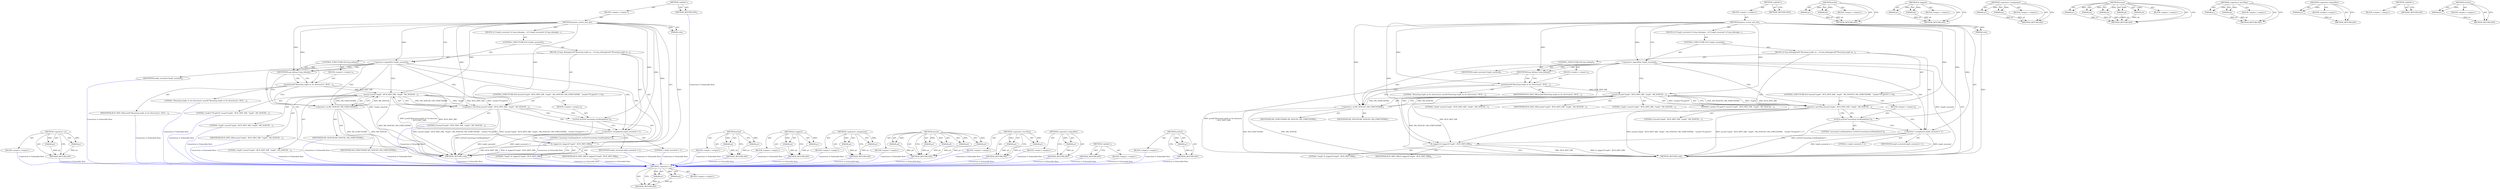 digraph "errExit" {
vulnerable_88 [label=<(METHOD,&lt;operator&gt;.or)>];
vulnerable_89 [label=<(PARAM,p1)>];
vulnerable_90 [label=<(PARAM,p2)>];
vulnerable_91 [label=<(BLOCK,&lt;empty&gt;,&lt;empty&gt;)>];
vulnerable_92 [label=<(METHOD_RETURN,ANY)>];
vulnerable_6 [label=<(METHOD,&lt;global&gt;)<SUB>1</SUB>>];
vulnerable_7 [label=<(BLOCK,&lt;empty&gt;,&lt;empty&gt;)<SUB>1</SUB>>];
vulnerable_8 [label=<(METHOD,preproc_mount_mnt_dir)<SUB>1</SUB>>];
vulnerable_9 [label=<(PARAM,void)<SUB>1</SUB>>];
vulnerable_10 [label=<(BLOCK,{
	if (!tmpfs_mounted) {
		if (arg_debug)
			pr...,{
	if (!tmpfs_mounted) {
		if (arg_debug)
			pr...)<SUB>1</SUB>>];
vulnerable_11 [label=<(CONTROL_STRUCTURE,IF,if (!tmpfs_mounted))<SUB>2</SUB>>];
vulnerable_12 [label=<(&lt;operator&gt;.logicalNot,!tmpfs_mounted)<SUB>2</SUB>>];
vulnerable_13 [label=<(IDENTIFIER,tmpfs_mounted,!tmpfs_mounted)<SUB>2</SUB>>];
vulnerable_14 [label=<(BLOCK,{
		if (arg_debug)
			printf(&quot;Mounting tmpfs on...,{
		if (arg_debug)
			printf(&quot;Mounting tmpfs on...)<SUB>2</SUB>>];
vulnerable_15 [label=<(CONTROL_STRUCTURE,IF,if (arg_debug))<SUB>3</SUB>>];
vulnerable_16 [label=<(IDENTIFIER,arg_debug,if (arg_debug))<SUB>3</SUB>>];
vulnerable_17 [label=<(BLOCK,&lt;empty&gt;,&lt;empty&gt;)<SUB>4</SUB>>];
vulnerable_18 [label=<(printf,printf(&quot;Mounting tmpfs on %s directory\n&quot;, RUN_...)<SUB>4</SUB>>];
vulnerable_19 [label=<(LITERAL,&quot;Mounting tmpfs on %s directory\n&quot;,printf(&quot;Mounting tmpfs on %s directory\n&quot;, RUN_...)<SUB>4</SUB>>];
vulnerable_20 [label=<(IDENTIFIER,RUN_MNT_DIR,printf(&quot;Mounting tmpfs on %s directory\n&quot;, RUN_...)<SUB>4</SUB>>];
vulnerable_21 [label=<(CONTROL_STRUCTURE,IF,if (mount(&quot;tmpfs&quot;, RUN_MNT_DIR, &quot;tmpfs&quot;, MS_NOSUID | MS_STRICTATIME,  &quot;mode=755,gid=0&quot;) &lt; 0))<SUB>5</SUB>>];
vulnerable_22 [label=<(&lt;operator&gt;.lessThan,mount(&quot;tmpfs&quot;, RUN_MNT_DIR, &quot;tmpfs&quot;, MS_NOSUID ...)<SUB>5</SUB>>];
vulnerable_23 [label=<(mount,mount(&quot;tmpfs&quot;, RUN_MNT_DIR, &quot;tmpfs&quot;, MS_NOSUID ...)<SUB>5</SUB>>];
vulnerable_24 [label=<(LITERAL,&quot;tmpfs&quot;,mount(&quot;tmpfs&quot;, RUN_MNT_DIR, &quot;tmpfs&quot;, MS_NOSUID ...)<SUB>5</SUB>>];
vulnerable_25 [label=<(IDENTIFIER,RUN_MNT_DIR,mount(&quot;tmpfs&quot;, RUN_MNT_DIR, &quot;tmpfs&quot;, MS_NOSUID ...)<SUB>5</SUB>>];
vulnerable_26 [label=<(LITERAL,&quot;tmpfs&quot;,mount(&quot;tmpfs&quot;, RUN_MNT_DIR, &quot;tmpfs&quot;, MS_NOSUID ...)<SUB>5</SUB>>];
vulnerable_27 [label=<(&lt;operator&gt;.or,MS_NOSUID | MS_STRICTATIME)<SUB>5</SUB>>];
vulnerable_28 [label=<(IDENTIFIER,MS_NOSUID,MS_NOSUID | MS_STRICTATIME)<SUB>5</SUB>>];
vulnerable_29 [label=<(IDENTIFIER,MS_STRICTATIME,MS_NOSUID | MS_STRICTATIME)<SUB>5</SUB>>];
vulnerable_30 [label=<(LITERAL,&quot;mode=755,gid=0&quot;,mount(&quot;tmpfs&quot;, RUN_MNT_DIR, &quot;tmpfs&quot;, MS_NOSUID ...)<SUB>5</SUB>>];
vulnerable_31 [label=<(LITERAL,0,mount(&quot;tmpfs&quot;, RUN_MNT_DIR, &quot;tmpfs&quot;, MS_NOSUID ...)<SUB>5</SUB>>];
vulnerable_32 [label=<(BLOCK,&lt;empty&gt;,&lt;empty&gt;)<SUB>6</SUB>>];
vulnerable_33 [label=<(errExit,errExit(&quot;mounting /run/firejail/mnt&quot;))<SUB>6</SUB>>];
vulnerable_34 [label=<(LITERAL,&quot;mounting /run/firejail/mnt&quot;,errExit(&quot;mounting /run/firejail/mnt&quot;))<SUB>6</SUB>>];
vulnerable_35 [label=<(&lt;operator&gt;.assignment,tmpfs_mounted = 1)<SUB>7</SUB>>];
vulnerable_36 [label=<(IDENTIFIER,tmpfs_mounted,tmpfs_mounted = 1)<SUB>7</SUB>>];
vulnerable_37 [label=<(LITERAL,1,tmpfs_mounted = 1)<SUB>7</SUB>>];
vulnerable_38 [label=<(fs_logger2,fs_logger2(&quot;tmpfs&quot;, RUN_MNT_DIR))<SUB>8</SUB>>];
vulnerable_39 [label=<(LITERAL,&quot;tmpfs&quot;,fs_logger2(&quot;tmpfs&quot;, RUN_MNT_DIR))<SUB>8</SUB>>];
vulnerable_40 [label=<(IDENTIFIER,RUN_MNT_DIR,fs_logger2(&quot;tmpfs&quot;, RUN_MNT_DIR))<SUB>8</SUB>>];
vulnerable_41 [label=<(METHOD_RETURN,void)<SUB>1</SUB>>];
vulnerable_43 [label=<(METHOD_RETURN,ANY)<SUB>1</SUB>>];
vulnerable_70 [label=<(METHOD,printf)>];
vulnerable_71 [label=<(PARAM,p1)>];
vulnerable_72 [label=<(PARAM,p2)>];
vulnerable_73 [label=<(BLOCK,&lt;empty&gt;,&lt;empty&gt;)>];
vulnerable_74 [label=<(METHOD_RETURN,ANY)>];
vulnerable_102 [label=<(METHOD,fs_logger2)>];
vulnerable_103 [label=<(PARAM,p1)>];
vulnerable_104 [label=<(PARAM,p2)>];
vulnerable_105 [label=<(BLOCK,&lt;empty&gt;,&lt;empty&gt;)>];
vulnerable_106 [label=<(METHOD_RETURN,ANY)>];
vulnerable_97 [label=<(METHOD,&lt;operator&gt;.assignment)>];
vulnerable_98 [label=<(PARAM,p1)>];
vulnerable_99 [label=<(PARAM,p2)>];
vulnerable_100 [label=<(BLOCK,&lt;empty&gt;,&lt;empty&gt;)>];
vulnerable_101 [label=<(METHOD_RETURN,ANY)>];
vulnerable_80 [label=<(METHOD,mount)>];
vulnerable_81 [label=<(PARAM,p1)>];
vulnerable_82 [label=<(PARAM,p2)>];
vulnerable_83 [label=<(PARAM,p3)>];
vulnerable_84 [label=<(PARAM,p4)>];
vulnerable_85 [label=<(PARAM,p5)>];
vulnerable_86 [label=<(BLOCK,&lt;empty&gt;,&lt;empty&gt;)>];
vulnerable_87 [label=<(METHOD_RETURN,ANY)>];
vulnerable_75 [label=<(METHOD,&lt;operator&gt;.lessThan)>];
vulnerable_76 [label=<(PARAM,p1)>];
vulnerable_77 [label=<(PARAM,p2)>];
vulnerable_78 [label=<(BLOCK,&lt;empty&gt;,&lt;empty&gt;)>];
vulnerable_79 [label=<(METHOD_RETURN,ANY)>];
vulnerable_66 [label=<(METHOD,&lt;operator&gt;.logicalNot)>];
vulnerable_67 [label=<(PARAM,p1)>];
vulnerable_68 [label=<(BLOCK,&lt;empty&gt;,&lt;empty&gt;)>];
vulnerable_69 [label=<(METHOD_RETURN,ANY)>];
vulnerable_60 [label=<(METHOD,&lt;global&gt;)<SUB>1</SUB>>];
vulnerable_61 [label=<(BLOCK,&lt;empty&gt;,&lt;empty&gt;)>];
vulnerable_62 [label=<(METHOD_RETURN,ANY)>];
vulnerable_93 [label=<(METHOD,errExit)>];
vulnerable_94 [label=<(PARAM,p1)>];
vulnerable_95 [label=<(BLOCK,&lt;empty&gt;,&lt;empty&gt;)>];
vulnerable_96 [label=<(METHOD_RETURN,ANY)>];
fixed_88 [label=<(METHOD,&lt;operator&gt;.or)>];
fixed_89 [label=<(PARAM,p1)>];
fixed_90 [label=<(PARAM,p2)>];
fixed_91 [label=<(BLOCK,&lt;empty&gt;,&lt;empty&gt;)>];
fixed_92 [label=<(METHOD_RETURN,ANY)>];
fixed_6 [label=<(METHOD,&lt;global&gt;)<SUB>1</SUB>>];
fixed_7 [label=<(BLOCK,&lt;empty&gt;,&lt;empty&gt;)<SUB>1</SUB>>];
fixed_8 [label=<(METHOD,preproc_mount_mnt_dir)<SUB>1</SUB>>];
fixed_9 [label=<(PARAM,void)<SUB>1</SUB>>];
fixed_10 [label=<(BLOCK,{
	if (!tmpfs_mounted) {
		if (arg_debug)
			pr...,{
	if (!tmpfs_mounted) {
		if (arg_debug)
			pr...)<SUB>1</SUB>>];
fixed_11 [label=<(CONTROL_STRUCTURE,IF,if (!tmpfs_mounted))<SUB>2</SUB>>];
fixed_12 [label=<(&lt;operator&gt;.logicalNot,!tmpfs_mounted)<SUB>2</SUB>>];
fixed_13 [label=<(IDENTIFIER,tmpfs_mounted,!tmpfs_mounted)<SUB>2</SUB>>];
fixed_14 [label=<(BLOCK,{
		if (arg_debug)
			printf(&quot;Mounting tmpfs on...,{
		if (arg_debug)
			printf(&quot;Mounting tmpfs on...)<SUB>2</SUB>>];
fixed_15 [label=<(CONTROL_STRUCTURE,IF,if (arg_debug))<SUB>3</SUB>>];
fixed_16 [label=<(IDENTIFIER,arg_debug,if (arg_debug))<SUB>3</SUB>>];
fixed_17 [label=<(BLOCK,&lt;empty&gt;,&lt;empty&gt;)<SUB>4</SUB>>];
fixed_18 [label=<(printf,printf(&quot;Mounting tmpfs on %s directory\n&quot;, RUN_...)<SUB>4</SUB>>];
fixed_19 [label=<(LITERAL,&quot;Mounting tmpfs on %s directory\n&quot;,printf(&quot;Mounting tmpfs on %s directory\n&quot;, RUN_...)<SUB>4</SUB>>];
fixed_20 [label=<(IDENTIFIER,RUN_MNT_DIR,printf(&quot;Mounting tmpfs on %s directory\n&quot;, RUN_...)<SUB>4</SUB>>];
fixed_21 [label=<(CONTROL_STRUCTURE,IF,if (mount(&quot;tmpfs&quot;, RUN_MNT_DIR, &quot;tmpfs&quot;, MS_NOSUID | MS_STRICTATIME,  &quot;mode=755,gid=0&quot;) &lt; 0))<SUB>5</SUB>>];
fixed_22 [label=<(&lt;operator&gt;.lessThan,mount(&quot;tmpfs&quot;, RUN_MNT_DIR, &quot;tmpfs&quot;, MS_NOSUID ...)<SUB>5</SUB>>];
fixed_23 [label=<(mount,mount(&quot;tmpfs&quot;, RUN_MNT_DIR, &quot;tmpfs&quot;, MS_NOSUID ...)<SUB>5</SUB>>];
fixed_24 [label=<(LITERAL,&quot;tmpfs&quot;,mount(&quot;tmpfs&quot;, RUN_MNT_DIR, &quot;tmpfs&quot;, MS_NOSUID ...)<SUB>5</SUB>>];
fixed_25 [label=<(IDENTIFIER,RUN_MNT_DIR,mount(&quot;tmpfs&quot;, RUN_MNT_DIR, &quot;tmpfs&quot;, MS_NOSUID ...)<SUB>5</SUB>>];
fixed_26 [label=<(LITERAL,&quot;tmpfs&quot;,mount(&quot;tmpfs&quot;, RUN_MNT_DIR, &quot;tmpfs&quot;, MS_NOSUID ...)<SUB>5</SUB>>];
fixed_27 [label=<(&lt;operator&gt;.or,MS_NOSUID | MS_STRICTATIME)<SUB>5</SUB>>];
fixed_28 [label=<(IDENTIFIER,MS_NOSUID,MS_NOSUID | MS_STRICTATIME)<SUB>5</SUB>>];
fixed_29 [label=<(IDENTIFIER,MS_STRICTATIME,MS_NOSUID | MS_STRICTATIME)<SUB>5</SUB>>];
fixed_30 [label=<(LITERAL,&quot;mode=755,gid=0&quot;,mount(&quot;tmpfs&quot;, RUN_MNT_DIR, &quot;tmpfs&quot;, MS_NOSUID ...)<SUB>5</SUB>>];
fixed_31 [label=<(LITERAL,0,mount(&quot;tmpfs&quot;, RUN_MNT_DIR, &quot;tmpfs&quot;, MS_NOSUID ...)<SUB>5</SUB>>];
fixed_32 [label=<(BLOCK,&lt;empty&gt;,&lt;empty&gt;)<SUB>6</SUB>>];
fixed_33 [label=<(errExit,errExit(&quot;mounting /run/firejail/mnt&quot;))<SUB>6</SUB>>];
fixed_34 [label=<(LITERAL,&quot;mounting /run/firejail/mnt&quot;,errExit(&quot;mounting /run/firejail/mnt&quot;))<SUB>6</SUB>>];
fixed_35 [label=<(&lt;operator&gt;.assignment,tmpfs_mounted = 1)<SUB>7</SUB>>];
fixed_36 [label=<(IDENTIFIER,tmpfs_mounted,tmpfs_mounted = 1)<SUB>7</SUB>>];
fixed_37 [label=<(LITERAL,1,tmpfs_mounted = 1)<SUB>7</SUB>>];
fixed_38 [label=<(fs_logger2,fs_logger2(&quot;tmpfs&quot;, RUN_MNT_DIR))<SUB>8</SUB>>];
fixed_39 [label=<(LITERAL,&quot;tmpfs&quot;,fs_logger2(&quot;tmpfs&quot;, RUN_MNT_DIR))<SUB>8</SUB>>];
fixed_40 [label=<(IDENTIFIER,RUN_MNT_DIR,fs_logger2(&quot;tmpfs&quot;, RUN_MNT_DIR))<SUB>8</SUB>>];
fixed_41 [label=<(METHOD_RETURN,void)<SUB>1</SUB>>];
fixed_43 [label=<(METHOD_RETURN,ANY)<SUB>1</SUB>>];
fixed_70 [label=<(METHOD,printf)>];
fixed_71 [label=<(PARAM,p1)>];
fixed_72 [label=<(PARAM,p2)>];
fixed_73 [label=<(BLOCK,&lt;empty&gt;,&lt;empty&gt;)>];
fixed_74 [label=<(METHOD_RETURN,ANY)>];
fixed_102 [label=<(METHOD,fs_logger2)>];
fixed_103 [label=<(PARAM,p1)>];
fixed_104 [label=<(PARAM,p2)>];
fixed_105 [label=<(BLOCK,&lt;empty&gt;,&lt;empty&gt;)>];
fixed_106 [label=<(METHOD_RETURN,ANY)>];
fixed_97 [label=<(METHOD,&lt;operator&gt;.assignment)>];
fixed_98 [label=<(PARAM,p1)>];
fixed_99 [label=<(PARAM,p2)>];
fixed_100 [label=<(BLOCK,&lt;empty&gt;,&lt;empty&gt;)>];
fixed_101 [label=<(METHOD_RETURN,ANY)>];
fixed_80 [label=<(METHOD,mount)>];
fixed_81 [label=<(PARAM,p1)>];
fixed_82 [label=<(PARAM,p2)>];
fixed_83 [label=<(PARAM,p3)>];
fixed_84 [label=<(PARAM,p4)>];
fixed_85 [label=<(PARAM,p5)>];
fixed_86 [label=<(BLOCK,&lt;empty&gt;,&lt;empty&gt;)>];
fixed_87 [label=<(METHOD_RETURN,ANY)>];
fixed_75 [label=<(METHOD,&lt;operator&gt;.lessThan)>];
fixed_76 [label=<(PARAM,p1)>];
fixed_77 [label=<(PARAM,p2)>];
fixed_78 [label=<(BLOCK,&lt;empty&gt;,&lt;empty&gt;)>];
fixed_79 [label=<(METHOD_RETURN,ANY)>];
fixed_66 [label=<(METHOD,&lt;operator&gt;.logicalNot)>];
fixed_67 [label=<(PARAM,p1)>];
fixed_68 [label=<(BLOCK,&lt;empty&gt;,&lt;empty&gt;)>];
fixed_69 [label=<(METHOD_RETURN,ANY)>];
fixed_60 [label=<(METHOD,&lt;global&gt;)<SUB>1</SUB>>];
fixed_61 [label=<(BLOCK,&lt;empty&gt;,&lt;empty&gt;)>];
fixed_62 [label=<(METHOD_RETURN,ANY)>];
fixed_93 [label=<(METHOD,errExit)>];
fixed_94 [label=<(PARAM,p1)>];
fixed_95 [label=<(BLOCK,&lt;empty&gt;,&lt;empty&gt;)>];
fixed_96 [label=<(METHOD_RETURN,ANY)>];
vulnerable_88 -> vulnerable_89  [key=0, label="AST: "];
vulnerable_88 -> vulnerable_89  [key=1, label="DDG: "];
vulnerable_88 -> vulnerable_91  [key=0, label="AST: "];
vulnerable_88 -> vulnerable_90  [key=0, label="AST: "];
vulnerable_88 -> vulnerable_90  [key=1, label="DDG: "];
vulnerable_88 -> vulnerable_92  [key=0, label="AST: "];
vulnerable_88 -> vulnerable_92  [key=1, label="CFG: "];
vulnerable_89 -> vulnerable_92  [key=0, label="DDG: p1"];
vulnerable_90 -> vulnerable_92  [key=0, label="DDG: p2"];
vulnerable_6 -> vulnerable_7  [key=0, label="AST: "];
vulnerable_6 -> vulnerable_43  [key=0, label="AST: "];
vulnerable_6 -> vulnerable_43  [key=1, label="CFG: "];
vulnerable_7 -> vulnerable_8  [key=0, label="AST: "];
vulnerable_8 -> vulnerable_9  [key=0, label="AST: "];
vulnerable_8 -> vulnerable_9  [key=1, label="DDG: "];
vulnerable_8 -> vulnerable_10  [key=0, label="AST: "];
vulnerable_8 -> vulnerable_41  [key=0, label="AST: "];
vulnerable_8 -> vulnerable_12  [key=0, label="CFG: "];
vulnerable_8 -> vulnerable_12  [key=1, label="DDG: "];
vulnerable_8 -> vulnerable_35  [key=0, label="DDG: "];
vulnerable_8 -> vulnerable_16  [key=0, label="DDG: "];
vulnerable_8 -> vulnerable_38  [key=0, label="DDG: "];
vulnerable_8 -> vulnerable_22  [key=0, label="DDG: "];
vulnerable_8 -> vulnerable_18  [key=0, label="DDG: "];
vulnerable_8 -> vulnerable_23  [key=0, label="DDG: "];
vulnerable_8 -> vulnerable_33  [key=0, label="DDG: "];
vulnerable_8 -> vulnerable_27  [key=0, label="DDG: "];
vulnerable_9 -> vulnerable_41  [key=0, label="DDG: "];
vulnerable_10 -> vulnerable_11  [key=0, label="AST: "];
vulnerable_11 -> vulnerable_12  [key=0, label="AST: "];
vulnerable_11 -> vulnerable_14  [key=0, label="AST: "];
vulnerable_12 -> vulnerable_13  [key=0, label="AST: "];
vulnerable_12 -> vulnerable_16  [key=0, label="CFG: "];
vulnerable_12 -> vulnerable_16  [key=1, label="CDG: "];
vulnerable_12 -> vulnerable_41  [key=0, label="CFG: "];
vulnerable_12 -> vulnerable_41  [key=1, label="DDG: !tmpfs_mounted"];
vulnerable_12 -> vulnerable_23  [key=0, label="CDG: "];
vulnerable_12 -> vulnerable_35  [key=0, label="CDG: "];
vulnerable_12 -> vulnerable_38  [key=0, label="CDG: "];
vulnerable_12 -> vulnerable_22  [key=0, label="CDG: "];
vulnerable_12 -> vulnerable_27  [key=0, label="CDG: "];
vulnerable_14 -> vulnerable_15  [key=0, label="AST: "];
vulnerable_14 -> vulnerable_21  [key=0, label="AST: "];
vulnerable_14 -> vulnerable_35  [key=0, label="AST: "];
vulnerable_14 -> vulnerable_38  [key=0, label="AST: "];
vulnerable_15 -> vulnerable_16  [key=0, label="AST: "];
vulnerable_15 -> vulnerable_17  [key=0, label="AST: "];
vulnerable_16 -> vulnerable_18  [key=0, label="CFG: "];
vulnerable_16 -> vulnerable_18  [key=1, label="CDG: "];
vulnerable_16 -> vulnerable_27  [key=0, label="CFG: "];
vulnerable_17 -> vulnerable_18  [key=0, label="AST: "];
vulnerable_18 -> vulnerable_19  [key=0, label="AST: "];
vulnerable_18 -> vulnerable_20  [key=0, label="AST: "];
vulnerable_18 -> vulnerable_27  [key=0, label="CFG: "];
vulnerable_18 -> vulnerable_41  [key=0, label="DDG: printf(&quot;Mounting tmpfs on %s directory\n&quot;, RUN_MNT_DIR)"];
vulnerable_18 -> vulnerable_23  [key=0, label="DDG: RUN_MNT_DIR"];
vulnerable_21 -> vulnerable_22  [key=0, label="AST: "];
vulnerable_21 -> vulnerable_32  [key=0, label="AST: "];
vulnerable_22 -> vulnerable_23  [key=0, label="AST: "];
vulnerable_22 -> vulnerable_31  [key=0, label="AST: "];
vulnerable_22 -> vulnerable_33  [key=0, label="CFG: "];
vulnerable_22 -> vulnerable_33  [key=1, label="CDG: "];
vulnerable_22 -> vulnerable_35  [key=0, label="CFG: "];
vulnerable_22 -> vulnerable_41  [key=0, label="DDG: mount(&quot;tmpfs&quot;, RUN_MNT_DIR, &quot;tmpfs&quot;, MS_NOSUID | MS_STRICTATIME,  &quot;mode=755,gid=0&quot;)"];
vulnerable_22 -> vulnerable_41  [key=1, label="DDG: mount(&quot;tmpfs&quot;, RUN_MNT_DIR, &quot;tmpfs&quot;, MS_NOSUID | MS_STRICTATIME,  &quot;mode=755,gid=0&quot;) &lt; 0"];
vulnerable_23 -> vulnerable_24  [key=0, label="AST: "];
vulnerable_23 -> vulnerable_25  [key=0, label="AST: "];
vulnerable_23 -> vulnerable_26  [key=0, label="AST: "];
vulnerable_23 -> vulnerable_27  [key=0, label="AST: "];
vulnerable_23 -> vulnerable_30  [key=0, label="AST: "];
vulnerable_23 -> vulnerable_22  [key=0, label="CFG: "];
vulnerable_23 -> vulnerable_22  [key=1, label="DDG: MS_NOSUID | MS_STRICTATIME"];
vulnerable_23 -> vulnerable_22  [key=2, label="DDG: &quot;tmpfs&quot;"];
vulnerable_23 -> vulnerable_22  [key=3, label="DDG: RUN_MNT_DIR"];
vulnerable_23 -> vulnerable_22  [key=4, label="DDG: &quot;mode=755,gid=0&quot;"];
vulnerable_23 -> vulnerable_41  [key=0, label="DDG: MS_NOSUID | MS_STRICTATIME"];
vulnerable_23 -> vulnerable_38  [key=0, label="DDG: RUN_MNT_DIR"];
vulnerable_27 -> vulnerable_28  [key=0, label="AST: "];
vulnerable_27 -> vulnerable_29  [key=0, label="AST: "];
vulnerable_27 -> vulnerable_23  [key=0, label="CFG: "];
vulnerable_27 -> vulnerable_23  [key=1, label="DDG: MS_NOSUID"];
vulnerable_27 -> vulnerable_23  [key=2, label="DDG: MS_STRICTATIME"];
vulnerable_27 -> vulnerable_41  [key=0, label="DDG: MS_STRICTATIME"];
vulnerable_27 -> vulnerable_41  [key=1, label="DDG: MS_NOSUID"];
vulnerable_32 -> vulnerable_33  [key=0, label="AST: "];
vulnerable_33 -> vulnerable_34  [key=0, label="AST: "];
vulnerable_33 -> vulnerable_35  [key=0, label="CFG: "];
vulnerable_33 -> vulnerable_41  [key=0, label="DDG: errExit(&quot;mounting /run/firejail/mnt&quot;)"];
vulnerable_35 -> vulnerable_36  [key=0, label="AST: "];
vulnerable_35 -> vulnerable_37  [key=0, label="AST: "];
vulnerable_35 -> vulnerable_38  [key=0, label="CFG: "];
vulnerable_35 -> vulnerable_41  [key=0, label="DDG: tmpfs_mounted"];
vulnerable_35 -> vulnerable_41  [key=1, label="DDG: tmpfs_mounted = 1"];
vulnerable_38 -> vulnerable_39  [key=0, label="AST: "];
vulnerable_38 -> vulnerable_40  [key=0, label="AST: "];
vulnerable_38 -> vulnerable_41  [key=0, label="CFG: "];
vulnerable_38 -> vulnerable_41  [key=1, label="DDG: RUN_MNT_DIR"];
vulnerable_38 -> vulnerable_41  [key=2, label="DDG: fs_logger2(&quot;tmpfs&quot;, RUN_MNT_DIR)"];
vulnerable_70 -> vulnerable_71  [key=0, label="AST: "];
vulnerable_70 -> vulnerable_71  [key=1, label="DDG: "];
vulnerable_70 -> vulnerable_73  [key=0, label="AST: "];
vulnerable_70 -> vulnerable_72  [key=0, label="AST: "];
vulnerable_70 -> vulnerable_72  [key=1, label="DDG: "];
vulnerable_70 -> vulnerable_74  [key=0, label="AST: "];
vulnerable_70 -> vulnerable_74  [key=1, label="CFG: "];
vulnerable_71 -> vulnerable_74  [key=0, label="DDG: p1"];
vulnerable_72 -> vulnerable_74  [key=0, label="DDG: p2"];
vulnerable_102 -> vulnerable_103  [key=0, label="AST: "];
vulnerable_102 -> vulnerable_103  [key=1, label="DDG: "];
vulnerable_102 -> vulnerable_105  [key=0, label="AST: "];
vulnerable_102 -> vulnerable_104  [key=0, label="AST: "];
vulnerable_102 -> vulnerable_104  [key=1, label="DDG: "];
vulnerable_102 -> vulnerable_106  [key=0, label="AST: "];
vulnerable_102 -> vulnerable_106  [key=1, label="CFG: "];
vulnerable_103 -> vulnerable_106  [key=0, label="DDG: p1"];
vulnerable_104 -> vulnerable_106  [key=0, label="DDG: p2"];
vulnerable_97 -> vulnerable_98  [key=0, label="AST: "];
vulnerable_97 -> vulnerable_98  [key=1, label="DDG: "];
vulnerable_97 -> vulnerable_100  [key=0, label="AST: "];
vulnerable_97 -> vulnerable_99  [key=0, label="AST: "];
vulnerable_97 -> vulnerable_99  [key=1, label="DDG: "];
vulnerable_97 -> vulnerable_101  [key=0, label="AST: "];
vulnerable_97 -> vulnerable_101  [key=1, label="CFG: "];
vulnerable_98 -> vulnerable_101  [key=0, label="DDG: p1"];
vulnerable_99 -> vulnerable_101  [key=0, label="DDG: p2"];
vulnerable_80 -> vulnerable_81  [key=0, label="AST: "];
vulnerable_80 -> vulnerable_81  [key=1, label="DDG: "];
vulnerable_80 -> vulnerable_86  [key=0, label="AST: "];
vulnerable_80 -> vulnerable_82  [key=0, label="AST: "];
vulnerable_80 -> vulnerable_82  [key=1, label="DDG: "];
vulnerable_80 -> vulnerable_87  [key=0, label="AST: "];
vulnerable_80 -> vulnerable_87  [key=1, label="CFG: "];
vulnerable_80 -> vulnerable_83  [key=0, label="AST: "];
vulnerable_80 -> vulnerable_83  [key=1, label="DDG: "];
vulnerable_80 -> vulnerable_84  [key=0, label="AST: "];
vulnerable_80 -> vulnerable_84  [key=1, label="DDG: "];
vulnerable_80 -> vulnerable_85  [key=0, label="AST: "];
vulnerable_80 -> vulnerable_85  [key=1, label="DDG: "];
vulnerable_81 -> vulnerable_87  [key=0, label="DDG: p1"];
vulnerable_82 -> vulnerable_87  [key=0, label="DDG: p2"];
vulnerable_83 -> vulnerable_87  [key=0, label="DDG: p3"];
vulnerable_84 -> vulnerable_87  [key=0, label="DDG: p4"];
vulnerable_85 -> vulnerable_87  [key=0, label="DDG: p5"];
vulnerable_75 -> vulnerable_76  [key=0, label="AST: "];
vulnerable_75 -> vulnerable_76  [key=1, label="DDG: "];
vulnerable_75 -> vulnerable_78  [key=0, label="AST: "];
vulnerable_75 -> vulnerable_77  [key=0, label="AST: "];
vulnerable_75 -> vulnerable_77  [key=1, label="DDG: "];
vulnerable_75 -> vulnerable_79  [key=0, label="AST: "];
vulnerable_75 -> vulnerable_79  [key=1, label="CFG: "];
vulnerable_76 -> vulnerable_79  [key=0, label="DDG: p1"];
vulnerable_77 -> vulnerable_79  [key=0, label="DDG: p2"];
vulnerable_66 -> vulnerable_67  [key=0, label="AST: "];
vulnerable_66 -> vulnerable_67  [key=1, label="DDG: "];
vulnerable_66 -> vulnerable_68  [key=0, label="AST: "];
vulnerable_66 -> vulnerable_69  [key=0, label="AST: "];
vulnerable_66 -> vulnerable_69  [key=1, label="CFG: "];
vulnerable_67 -> vulnerable_69  [key=0, label="DDG: p1"];
vulnerable_60 -> vulnerable_61  [key=0, label="AST: "];
vulnerable_60 -> vulnerable_62  [key=0, label="AST: "];
vulnerable_60 -> vulnerable_62  [key=1, label="CFG: "];
vulnerable_93 -> vulnerable_94  [key=0, label="AST: "];
vulnerable_93 -> vulnerable_94  [key=1, label="DDG: "];
vulnerable_93 -> vulnerable_95  [key=0, label="AST: "];
vulnerable_93 -> vulnerable_96  [key=0, label="AST: "];
vulnerable_93 -> vulnerable_96  [key=1, label="CFG: "];
vulnerable_94 -> vulnerable_96  [key=0, label="DDG: p1"];
fixed_88 -> fixed_89  [key=0, label="AST: "];
fixed_88 -> fixed_89  [key=1, label="DDG: "];
fixed_88 -> fixed_91  [key=0, label="AST: "];
fixed_88 -> fixed_90  [key=0, label="AST: "];
fixed_88 -> fixed_90  [key=1, label="DDG: "];
fixed_88 -> fixed_92  [key=0, label="AST: "];
fixed_88 -> fixed_92  [key=1, label="CFG: "];
fixed_89 -> fixed_92  [key=0, label="DDG: p1"];
fixed_90 -> fixed_92  [key=0, label="DDG: p2"];
fixed_91 -> vulnerable_88  [color=blue, key=0, label="Connection to Vulnerable Root", penwidth="2.0", style=dashed];
fixed_92 -> vulnerable_88  [color=blue, key=0, label="Connection to Vulnerable Root", penwidth="2.0", style=dashed];
fixed_6 -> fixed_7  [key=0, label="AST: "];
fixed_6 -> fixed_43  [key=0, label="AST: "];
fixed_6 -> fixed_43  [key=1, label="CFG: "];
fixed_7 -> fixed_8  [key=0, label="AST: "];
fixed_8 -> fixed_9  [key=0, label="AST: "];
fixed_8 -> fixed_9  [key=1, label="DDG: "];
fixed_8 -> fixed_10  [key=0, label="AST: "];
fixed_8 -> fixed_41  [key=0, label="AST: "];
fixed_8 -> fixed_12  [key=0, label="CFG: "];
fixed_8 -> fixed_12  [key=1, label="DDG: "];
fixed_8 -> fixed_35  [key=0, label="DDG: "];
fixed_8 -> fixed_16  [key=0, label="DDG: "];
fixed_8 -> fixed_38  [key=0, label="DDG: "];
fixed_8 -> fixed_22  [key=0, label="DDG: "];
fixed_8 -> fixed_18  [key=0, label="DDG: "];
fixed_8 -> fixed_23  [key=0, label="DDG: "];
fixed_8 -> fixed_33  [key=0, label="DDG: "];
fixed_8 -> fixed_27  [key=0, label="DDG: "];
fixed_9 -> fixed_41  [key=0, label="DDG: "];
fixed_10 -> fixed_11  [key=0, label="AST: "];
fixed_11 -> fixed_12  [key=0, label="AST: "];
fixed_11 -> fixed_14  [key=0, label="AST: "];
fixed_12 -> fixed_13  [key=0, label="AST: "];
fixed_12 -> fixed_16  [key=0, label="CFG: "];
fixed_12 -> fixed_16  [key=1, label="CDG: "];
fixed_12 -> fixed_41  [key=0, label="CFG: "];
fixed_12 -> fixed_41  [key=1, label="DDG: !tmpfs_mounted"];
fixed_12 -> fixed_23  [key=0, label="CDG: "];
fixed_12 -> fixed_35  [key=0, label="CDG: "];
fixed_12 -> fixed_38  [key=0, label="CDG: "];
fixed_12 -> fixed_22  [key=0, label="CDG: "];
fixed_12 -> fixed_27  [key=0, label="CDG: "];
fixed_13 -> vulnerable_88  [color=blue, key=0, label="Connection to Vulnerable Root", penwidth="2.0", style=dashed];
fixed_14 -> fixed_15  [key=0, label="AST: "];
fixed_14 -> fixed_21  [key=0, label="AST: "];
fixed_14 -> fixed_35  [key=0, label="AST: "];
fixed_14 -> fixed_38  [key=0, label="AST: "];
fixed_15 -> fixed_16  [key=0, label="AST: "];
fixed_15 -> fixed_17  [key=0, label="AST: "];
fixed_16 -> fixed_18  [key=0, label="CFG: "];
fixed_16 -> fixed_18  [key=1, label="CDG: "];
fixed_16 -> fixed_27  [key=0, label="CFG: "];
fixed_17 -> fixed_18  [key=0, label="AST: "];
fixed_18 -> fixed_19  [key=0, label="AST: "];
fixed_18 -> fixed_20  [key=0, label="AST: "];
fixed_18 -> fixed_27  [key=0, label="CFG: "];
fixed_18 -> fixed_41  [key=0, label="DDG: printf(&quot;Mounting tmpfs on %s directory\n&quot;, RUN_MNT_DIR)"];
fixed_18 -> fixed_23  [key=0, label="DDG: RUN_MNT_DIR"];
fixed_19 -> vulnerable_88  [color=blue, key=0, label="Connection to Vulnerable Root", penwidth="2.0", style=dashed];
fixed_20 -> vulnerable_88  [color=blue, key=0, label="Connection to Vulnerable Root", penwidth="2.0", style=dashed];
fixed_21 -> fixed_22  [key=0, label="AST: "];
fixed_21 -> fixed_32  [key=0, label="AST: "];
fixed_22 -> fixed_23  [key=0, label="AST: "];
fixed_22 -> fixed_31  [key=0, label="AST: "];
fixed_22 -> fixed_33  [key=0, label="CFG: "];
fixed_22 -> fixed_33  [key=1, label="CDG: "];
fixed_22 -> fixed_35  [key=0, label="CFG: "];
fixed_22 -> fixed_41  [key=0, label="DDG: mount(&quot;tmpfs&quot;, RUN_MNT_DIR, &quot;tmpfs&quot;, MS_NOSUID | MS_STRICTATIME,  &quot;mode=755,gid=0&quot;)"];
fixed_22 -> fixed_41  [key=1, label="DDG: mount(&quot;tmpfs&quot;, RUN_MNT_DIR, &quot;tmpfs&quot;, MS_NOSUID | MS_STRICTATIME,  &quot;mode=755,gid=0&quot;) &lt; 0"];
fixed_23 -> fixed_24  [key=0, label="AST: "];
fixed_23 -> fixed_25  [key=0, label="AST: "];
fixed_23 -> fixed_26  [key=0, label="AST: "];
fixed_23 -> fixed_27  [key=0, label="AST: "];
fixed_23 -> fixed_30  [key=0, label="AST: "];
fixed_23 -> fixed_22  [key=0, label="CFG: "];
fixed_23 -> fixed_22  [key=1, label="DDG: MS_NOSUID | MS_STRICTATIME"];
fixed_23 -> fixed_22  [key=2, label="DDG: &quot;tmpfs&quot;"];
fixed_23 -> fixed_22  [key=3, label="DDG: RUN_MNT_DIR"];
fixed_23 -> fixed_22  [key=4, label="DDG: &quot;mode=755,gid=0&quot;"];
fixed_23 -> fixed_41  [key=0, label="DDG: MS_NOSUID | MS_STRICTATIME"];
fixed_23 -> fixed_38  [key=0, label="DDG: RUN_MNT_DIR"];
fixed_24 -> vulnerable_88  [color=blue, key=0, label="Connection to Vulnerable Root", penwidth="2.0", style=dashed];
fixed_25 -> vulnerable_88  [color=blue, key=0, label="Connection to Vulnerable Root", penwidth="2.0", style=dashed];
fixed_26 -> vulnerable_88  [color=blue, key=0, label="Connection to Vulnerable Root", penwidth="2.0", style=dashed];
fixed_27 -> fixed_28  [key=0, label="AST: "];
fixed_27 -> fixed_29  [key=0, label="AST: "];
fixed_27 -> fixed_23  [key=0, label="CFG: "];
fixed_27 -> fixed_23  [key=1, label="DDG: MS_NOSUID"];
fixed_27 -> fixed_23  [key=2, label="DDG: MS_STRICTATIME"];
fixed_27 -> fixed_41  [key=0, label="DDG: MS_STRICTATIME"];
fixed_27 -> fixed_41  [key=1, label="DDG: MS_NOSUID"];
fixed_28 -> vulnerable_88  [color=blue, key=0, label="Connection to Vulnerable Root", penwidth="2.0", style=dashed];
fixed_29 -> vulnerable_88  [color=blue, key=0, label="Connection to Vulnerable Root", penwidth="2.0", style=dashed];
fixed_30 -> vulnerable_88  [color=blue, key=0, label="Connection to Vulnerable Root", penwidth="2.0", style=dashed];
fixed_31 -> vulnerable_88  [color=blue, key=0, label="Connection to Vulnerable Root", penwidth="2.0", style=dashed];
fixed_32 -> fixed_33  [key=0, label="AST: "];
fixed_33 -> fixed_34  [key=0, label="AST: "];
fixed_33 -> fixed_35  [key=0, label="CFG: "];
fixed_33 -> fixed_41  [key=0, label="DDG: errExit(&quot;mounting /run/firejail/mnt&quot;)"];
fixed_34 -> vulnerable_88  [color=blue, key=0, label="Connection to Vulnerable Root", penwidth="2.0", style=dashed];
fixed_35 -> fixed_36  [key=0, label="AST: "];
fixed_35 -> fixed_37  [key=0, label="AST: "];
fixed_35 -> fixed_38  [key=0, label="CFG: "];
fixed_35 -> fixed_41  [key=0, label="DDG: tmpfs_mounted"];
fixed_35 -> fixed_41  [key=1, label="DDG: tmpfs_mounted = 1"];
fixed_36 -> vulnerable_88  [color=blue, key=0, label="Connection to Vulnerable Root", penwidth="2.0", style=dashed];
fixed_37 -> vulnerable_88  [color=blue, key=0, label="Connection to Vulnerable Root", penwidth="2.0", style=dashed];
fixed_38 -> fixed_39  [key=0, label="AST: "];
fixed_38 -> fixed_40  [key=0, label="AST: "];
fixed_38 -> fixed_41  [key=0, label="CFG: "];
fixed_38 -> fixed_41  [key=1, label="DDG: RUN_MNT_DIR"];
fixed_38 -> fixed_41  [key=2, label="DDG: fs_logger2(&quot;tmpfs&quot;, RUN_MNT_DIR)"];
fixed_39 -> vulnerable_88  [color=blue, key=0, label="Connection to Vulnerable Root", penwidth="2.0", style=dashed];
fixed_40 -> vulnerable_88  [color=blue, key=0, label="Connection to Vulnerable Root", penwidth="2.0", style=dashed];
fixed_41 -> vulnerable_88  [color=blue, key=0, label="Connection to Vulnerable Root", penwidth="2.0", style=dashed];
fixed_43 -> vulnerable_88  [color=blue, key=0, label="Connection to Vulnerable Root", penwidth="2.0", style=dashed];
fixed_70 -> fixed_71  [key=0, label="AST: "];
fixed_70 -> fixed_71  [key=1, label="DDG: "];
fixed_70 -> fixed_73  [key=0, label="AST: "];
fixed_70 -> fixed_72  [key=0, label="AST: "];
fixed_70 -> fixed_72  [key=1, label="DDG: "];
fixed_70 -> fixed_74  [key=0, label="AST: "];
fixed_70 -> fixed_74  [key=1, label="CFG: "];
fixed_71 -> fixed_74  [key=0, label="DDG: p1"];
fixed_72 -> fixed_74  [key=0, label="DDG: p2"];
fixed_73 -> vulnerable_88  [color=blue, key=0, label="Connection to Vulnerable Root", penwidth="2.0", style=dashed];
fixed_74 -> vulnerable_88  [color=blue, key=0, label="Connection to Vulnerable Root", penwidth="2.0", style=dashed];
fixed_102 -> fixed_103  [key=0, label="AST: "];
fixed_102 -> fixed_103  [key=1, label="DDG: "];
fixed_102 -> fixed_105  [key=0, label="AST: "];
fixed_102 -> fixed_104  [key=0, label="AST: "];
fixed_102 -> fixed_104  [key=1, label="DDG: "];
fixed_102 -> fixed_106  [key=0, label="AST: "];
fixed_102 -> fixed_106  [key=1, label="CFG: "];
fixed_103 -> fixed_106  [key=0, label="DDG: p1"];
fixed_104 -> fixed_106  [key=0, label="DDG: p2"];
fixed_105 -> vulnerable_88  [color=blue, key=0, label="Connection to Vulnerable Root", penwidth="2.0", style=dashed];
fixed_106 -> vulnerable_88  [color=blue, key=0, label="Connection to Vulnerable Root", penwidth="2.0", style=dashed];
fixed_97 -> fixed_98  [key=0, label="AST: "];
fixed_97 -> fixed_98  [key=1, label="DDG: "];
fixed_97 -> fixed_100  [key=0, label="AST: "];
fixed_97 -> fixed_99  [key=0, label="AST: "];
fixed_97 -> fixed_99  [key=1, label="DDG: "];
fixed_97 -> fixed_101  [key=0, label="AST: "];
fixed_97 -> fixed_101  [key=1, label="CFG: "];
fixed_98 -> fixed_101  [key=0, label="DDG: p1"];
fixed_99 -> fixed_101  [key=0, label="DDG: p2"];
fixed_100 -> vulnerable_88  [color=blue, key=0, label="Connection to Vulnerable Root", penwidth="2.0", style=dashed];
fixed_101 -> vulnerable_88  [color=blue, key=0, label="Connection to Vulnerable Root", penwidth="2.0", style=dashed];
fixed_80 -> fixed_81  [key=0, label="AST: "];
fixed_80 -> fixed_81  [key=1, label="DDG: "];
fixed_80 -> fixed_86  [key=0, label="AST: "];
fixed_80 -> fixed_82  [key=0, label="AST: "];
fixed_80 -> fixed_82  [key=1, label="DDG: "];
fixed_80 -> fixed_87  [key=0, label="AST: "];
fixed_80 -> fixed_87  [key=1, label="CFG: "];
fixed_80 -> fixed_83  [key=0, label="AST: "];
fixed_80 -> fixed_83  [key=1, label="DDG: "];
fixed_80 -> fixed_84  [key=0, label="AST: "];
fixed_80 -> fixed_84  [key=1, label="DDG: "];
fixed_80 -> fixed_85  [key=0, label="AST: "];
fixed_80 -> fixed_85  [key=1, label="DDG: "];
fixed_81 -> fixed_87  [key=0, label="DDG: p1"];
fixed_82 -> fixed_87  [key=0, label="DDG: p2"];
fixed_83 -> fixed_87  [key=0, label="DDG: p3"];
fixed_84 -> fixed_87  [key=0, label="DDG: p4"];
fixed_85 -> fixed_87  [key=0, label="DDG: p5"];
fixed_86 -> vulnerable_88  [color=blue, key=0, label="Connection to Vulnerable Root", penwidth="2.0", style=dashed];
fixed_87 -> vulnerable_88  [color=blue, key=0, label="Connection to Vulnerable Root", penwidth="2.0", style=dashed];
fixed_75 -> fixed_76  [key=0, label="AST: "];
fixed_75 -> fixed_76  [key=1, label="DDG: "];
fixed_75 -> fixed_78  [key=0, label="AST: "];
fixed_75 -> fixed_77  [key=0, label="AST: "];
fixed_75 -> fixed_77  [key=1, label="DDG: "];
fixed_75 -> fixed_79  [key=0, label="AST: "];
fixed_75 -> fixed_79  [key=1, label="CFG: "];
fixed_76 -> fixed_79  [key=0, label="DDG: p1"];
fixed_77 -> fixed_79  [key=0, label="DDG: p2"];
fixed_78 -> vulnerable_88  [color=blue, key=0, label="Connection to Vulnerable Root", penwidth="2.0", style=dashed];
fixed_79 -> vulnerable_88  [color=blue, key=0, label="Connection to Vulnerable Root", penwidth="2.0", style=dashed];
fixed_66 -> fixed_67  [key=0, label="AST: "];
fixed_66 -> fixed_67  [key=1, label="DDG: "];
fixed_66 -> fixed_68  [key=0, label="AST: "];
fixed_66 -> fixed_69  [key=0, label="AST: "];
fixed_66 -> fixed_69  [key=1, label="CFG: "];
fixed_67 -> fixed_69  [key=0, label="DDG: p1"];
fixed_68 -> vulnerable_88  [color=blue, key=0, label="Connection to Vulnerable Root", penwidth="2.0", style=dashed];
fixed_69 -> vulnerable_88  [color=blue, key=0, label="Connection to Vulnerable Root", penwidth="2.0", style=dashed];
fixed_60 -> fixed_61  [key=0, label="AST: "];
fixed_60 -> fixed_62  [key=0, label="AST: "];
fixed_60 -> fixed_62  [key=1, label="CFG: "];
fixed_61 -> vulnerable_88  [color=blue, key=0, label="Connection to Vulnerable Root", penwidth="2.0", style=dashed];
fixed_62 -> vulnerable_88  [color=blue, key=0, label="Connection to Vulnerable Root", penwidth="2.0", style=dashed];
fixed_93 -> fixed_94  [key=0, label="AST: "];
fixed_93 -> fixed_94  [key=1, label="DDG: "];
fixed_93 -> fixed_95  [key=0, label="AST: "];
fixed_93 -> fixed_96  [key=0, label="AST: "];
fixed_93 -> fixed_96  [key=1, label="CFG: "];
fixed_94 -> fixed_96  [key=0, label="DDG: p1"];
fixed_95 -> vulnerable_88  [color=blue, key=0, label="Connection to Vulnerable Root", penwidth="2.0", style=dashed];
fixed_96 -> vulnerable_88  [color=blue, key=0, label="Connection to Vulnerable Root", penwidth="2.0", style=dashed];
}
